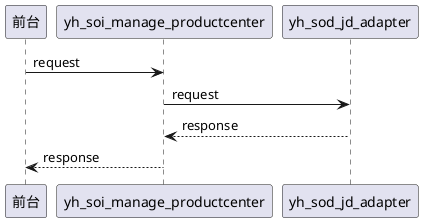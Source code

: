 @startuml
前台 -> yh_soi_manage_productcenter: request
yh_soi_manage_productcenter -> yh_sod_jd_adapter: request

yh_sod_jd_adapter --> yh_soi_manage_productcenter: response
yh_soi_manage_productcenter --> 前台: response
@enduml